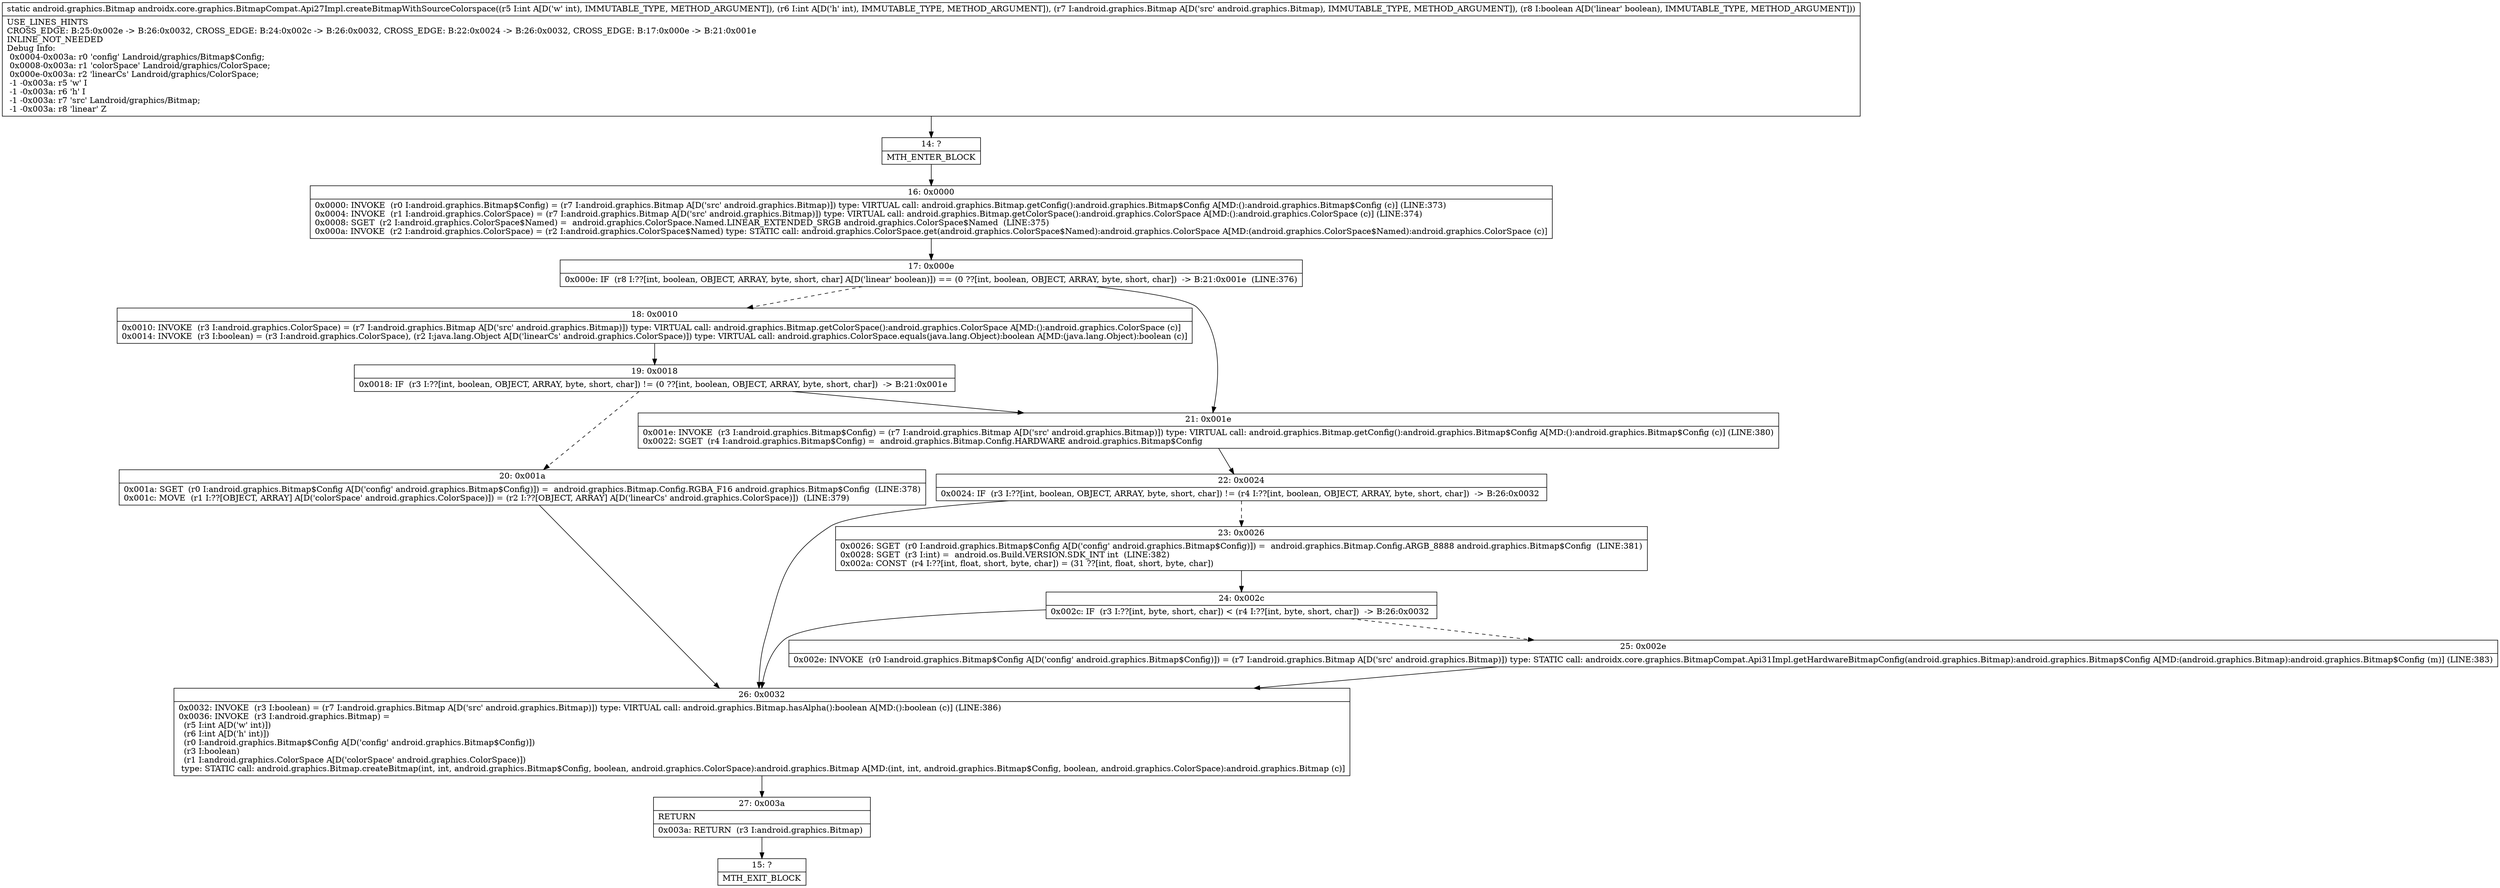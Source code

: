 digraph "CFG forandroidx.core.graphics.BitmapCompat.Api27Impl.createBitmapWithSourceColorspace(IILandroid\/graphics\/Bitmap;Z)Landroid\/graphics\/Bitmap;" {
Node_14 [shape=record,label="{14\:\ ?|MTH_ENTER_BLOCK\l}"];
Node_16 [shape=record,label="{16\:\ 0x0000|0x0000: INVOKE  (r0 I:android.graphics.Bitmap$Config) = (r7 I:android.graphics.Bitmap A[D('src' android.graphics.Bitmap)]) type: VIRTUAL call: android.graphics.Bitmap.getConfig():android.graphics.Bitmap$Config A[MD:():android.graphics.Bitmap$Config (c)] (LINE:373)\l0x0004: INVOKE  (r1 I:android.graphics.ColorSpace) = (r7 I:android.graphics.Bitmap A[D('src' android.graphics.Bitmap)]) type: VIRTUAL call: android.graphics.Bitmap.getColorSpace():android.graphics.ColorSpace A[MD:():android.graphics.ColorSpace (c)] (LINE:374)\l0x0008: SGET  (r2 I:android.graphics.ColorSpace$Named) =  android.graphics.ColorSpace.Named.LINEAR_EXTENDED_SRGB android.graphics.ColorSpace$Named  (LINE:375)\l0x000a: INVOKE  (r2 I:android.graphics.ColorSpace) = (r2 I:android.graphics.ColorSpace$Named) type: STATIC call: android.graphics.ColorSpace.get(android.graphics.ColorSpace$Named):android.graphics.ColorSpace A[MD:(android.graphics.ColorSpace$Named):android.graphics.ColorSpace (c)]\l}"];
Node_17 [shape=record,label="{17\:\ 0x000e|0x000e: IF  (r8 I:??[int, boolean, OBJECT, ARRAY, byte, short, char] A[D('linear' boolean)]) == (0 ??[int, boolean, OBJECT, ARRAY, byte, short, char])  \-\> B:21:0x001e  (LINE:376)\l}"];
Node_18 [shape=record,label="{18\:\ 0x0010|0x0010: INVOKE  (r3 I:android.graphics.ColorSpace) = (r7 I:android.graphics.Bitmap A[D('src' android.graphics.Bitmap)]) type: VIRTUAL call: android.graphics.Bitmap.getColorSpace():android.graphics.ColorSpace A[MD:():android.graphics.ColorSpace (c)]\l0x0014: INVOKE  (r3 I:boolean) = (r3 I:android.graphics.ColorSpace), (r2 I:java.lang.Object A[D('linearCs' android.graphics.ColorSpace)]) type: VIRTUAL call: android.graphics.ColorSpace.equals(java.lang.Object):boolean A[MD:(java.lang.Object):boolean (c)]\l}"];
Node_19 [shape=record,label="{19\:\ 0x0018|0x0018: IF  (r3 I:??[int, boolean, OBJECT, ARRAY, byte, short, char]) != (0 ??[int, boolean, OBJECT, ARRAY, byte, short, char])  \-\> B:21:0x001e \l}"];
Node_20 [shape=record,label="{20\:\ 0x001a|0x001a: SGET  (r0 I:android.graphics.Bitmap$Config A[D('config' android.graphics.Bitmap$Config)]) =  android.graphics.Bitmap.Config.RGBA_F16 android.graphics.Bitmap$Config  (LINE:378)\l0x001c: MOVE  (r1 I:??[OBJECT, ARRAY] A[D('colorSpace' android.graphics.ColorSpace)]) = (r2 I:??[OBJECT, ARRAY] A[D('linearCs' android.graphics.ColorSpace)])  (LINE:379)\l}"];
Node_26 [shape=record,label="{26\:\ 0x0032|0x0032: INVOKE  (r3 I:boolean) = (r7 I:android.graphics.Bitmap A[D('src' android.graphics.Bitmap)]) type: VIRTUAL call: android.graphics.Bitmap.hasAlpha():boolean A[MD:():boolean (c)] (LINE:386)\l0x0036: INVOKE  (r3 I:android.graphics.Bitmap) = \l  (r5 I:int A[D('w' int)])\l  (r6 I:int A[D('h' int)])\l  (r0 I:android.graphics.Bitmap$Config A[D('config' android.graphics.Bitmap$Config)])\l  (r3 I:boolean)\l  (r1 I:android.graphics.ColorSpace A[D('colorSpace' android.graphics.ColorSpace)])\l type: STATIC call: android.graphics.Bitmap.createBitmap(int, int, android.graphics.Bitmap$Config, boolean, android.graphics.ColorSpace):android.graphics.Bitmap A[MD:(int, int, android.graphics.Bitmap$Config, boolean, android.graphics.ColorSpace):android.graphics.Bitmap (c)]\l}"];
Node_27 [shape=record,label="{27\:\ 0x003a|RETURN\l|0x003a: RETURN  (r3 I:android.graphics.Bitmap) \l}"];
Node_15 [shape=record,label="{15\:\ ?|MTH_EXIT_BLOCK\l}"];
Node_21 [shape=record,label="{21\:\ 0x001e|0x001e: INVOKE  (r3 I:android.graphics.Bitmap$Config) = (r7 I:android.graphics.Bitmap A[D('src' android.graphics.Bitmap)]) type: VIRTUAL call: android.graphics.Bitmap.getConfig():android.graphics.Bitmap$Config A[MD:():android.graphics.Bitmap$Config (c)] (LINE:380)\l0x0022: SGET  (r4 I:android.graphics.Bitmap$Config) =  android.graphics.Bitmap.Config.HARDWARE android.graphics.Bitmap$Config \l}"];
Node_22 [shape=record,label="{22\:\ 0x0024|0x0024: IF  (r3 I:??[int, boolean, OBJECT, ARRAY, byte, short, char]) != (r4 I:??[int, boolean, OBJECT, ARRAY, byte, short, char])  \-\> B:26:0x0032 \l}"];
Node_23 [shape=record,label="{23\:\ 0x0026|0x0026: SGET  (r0 I:android.graphics.Bitmap$Config A[D('config' android.graphics.Bitmap$Config)]) =  android.graphics.Bitmap.Config.ARGB_8888 android.graphics.Bitmap$Config  (LINE:381)\l0x0028: SGET  (r3 I:int) =  android.os.Build.VERSION.SDK_INT int  (LINE:382)\l0x002a: CONST  (r4 I:??[int, float, short, byte, char]) = (31 ??[int, float, short, byte, char]) \l}"];
Node_24 [shape=record,label="{24\:\ 0x002c|0x002c: IF  (r3 I:??[int, byte, short, char]) \< (r4 I:??[int, byte, short, char])  \-\> B:26:0x0032 \l}"];
Node_25 [shape=record,label="{25\:\ 0x002e|0x002e: INVOKE  (r0 I:android.graphics.Bitmap$Config A[D('config' android.graphics.Bitmap$Config)]) = (r7 I:android.graphics.Bitmap A[D('src' android.graphics.Bitmap)]) type: STATIC call: androidx.core.graphics.BitmapCompat.Api31Impl.getHardwareBitmapConfig(android.graphics.Bitmap):android.graphics.Bitmap$Config A[MD:(android.graphics.Bitmap):android.graphics.Bitmap$Config (m)] (LINE:383)\l}"];
MethodNode[shape=record,label="{static android.graphics.Bitmap androidx.core.graphics.BitmapCompat.Api27Impl.createBitmapWithSourceColorspace((r5 I:int A[D('w' int), IMMUTABLE_TYPE, METHOD_ARGUMENT]), (r6 I:int A[D('h' int), IMMUTABLE_TYPE, METHOD_ARGUMENT]), (r7 I:android.graphics.Bitmap A[D('src' android.graphics.Bitmap), IMMUTABLE_TYPE, METHOD_ARGUMENT]), (r8 I:boolean A[D('linear' boolean), IMMUTABLE_TYPE, METHOD_ARGUMENT]))  | USE_LINES_HINTS\lCROSS_EDGE: B:25:0x002e \-\> B:26:0x0032, CROSS_EDGE: B:24:0x002c \-\> B:26:0x0032, CROSS_EDGE: B:22:0x0024 \-\> B:26:0x0032, CROSS_EDGE: B:17:0x000e \-\> B:21:0x001e\lINLINE_NOT_NEEDED\lDebug Info:\l  0x0004\-0x003a: r0 'config' Landroid\/graphics\/Bitmap$Config;\l  0x0008\-0x003a: r1 'colorSpace' Landroid\/graphics\/ColorSpace;\l  0x000e\-0x003a: r2 'linearCs' Landroid\/graphics\/ColorSpace;\l  \-1 \-0x003a: r5 'w' I\l  \-1 \-0x003a: r6 'h' I\l  \-1 \-0x003a: r7 'src' Landroid\/graphics\/Bitmap;\l  \-1 \-0x003a: r8 'linear' Z\l}"];
MethodNode -> Node_14;Node_14 -> Node_16;
Node_16 -> Node_17;
Node_17 -> Node_18[style=dashed];
Node_17 -> Node_21;
Node_18 -> Node_19;
Node_19 -> Node_20[style=dashed];
Node_19 -> Node_21;
Node_20 -> Node_26;
Node_26 -> Node_27;
Node_27 -> Node_15;
Node_21 -> Node_22;
Node_22 -> Node_23[style=dashed];
Node_22 -> Node_26;
Node_23 -> Node_24;
Node_24 -> Node_25[style=dashed];
Node_24 -> Node_26;
Node_25 -> Node_26;
}

